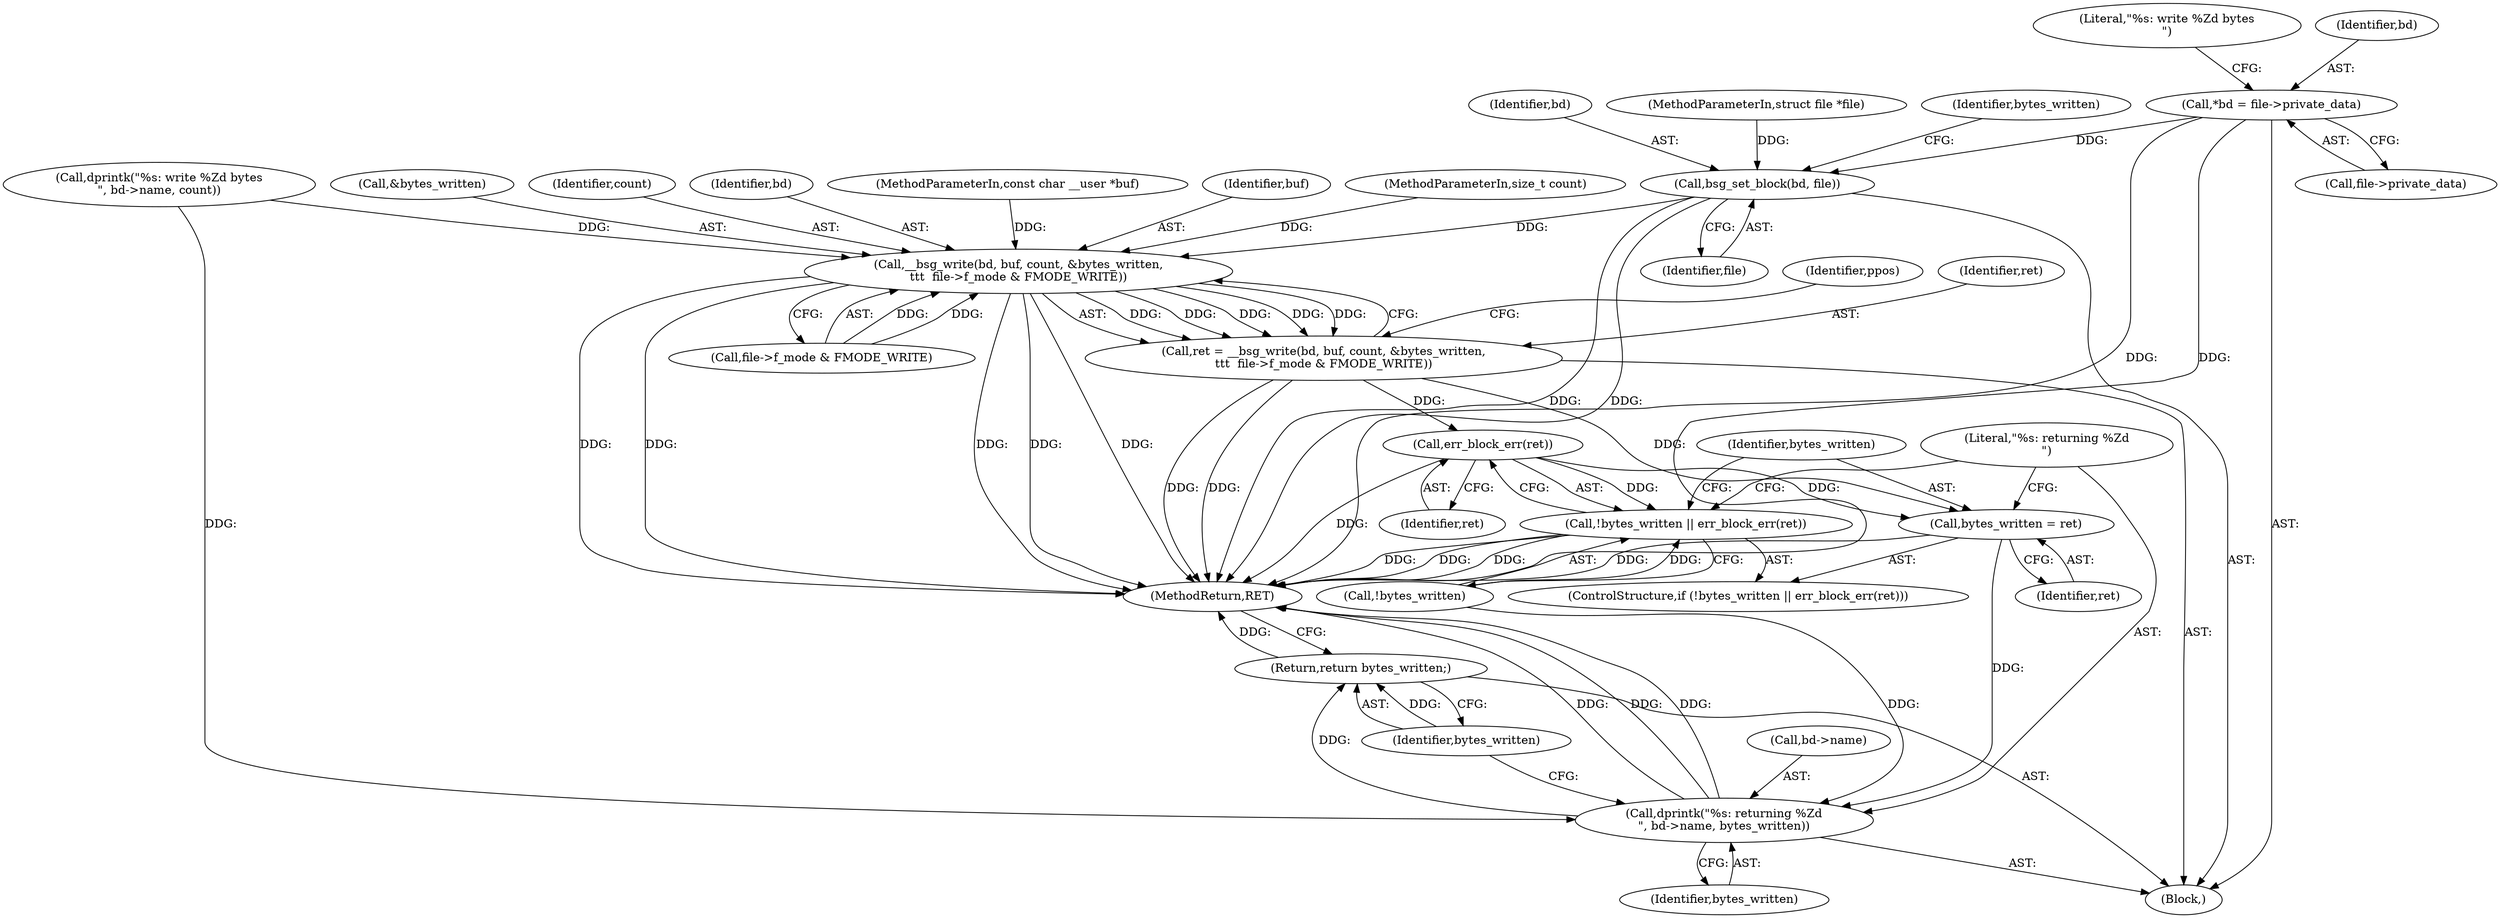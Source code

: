 digraph "0_linux_128394eff343fc6d2f32172f03e24829539c5835@pointer" {
"1000108" [label="(Call,*bd = file->private_data)"];
"1000129" [label="(Call,bsg_set_block(bd, file))"];
"1000137" [label="(Call,__bsg_write(bd, buf, count, &bytes_written,\n\t\t\t  file->f_mode & FMODE_WRITE))"];
"1000135" [label="(Call,ret = __bsg_write(bd, buf, count, &bytes_written,\n\t\t\t  file->f_mode & FMODE_WRITE))"];
"1000156" [label="(Call,err_block_err(ret))"];
"1000153" [label="(Call,!bytes_written || err_block_err(ret))"];
"1000158" [label="(Call,bytes_written = ret)"];
"1000161" [label="(Call,dprintk(\"%s: returning %Zd\n\", bd->name, bytes_written))"];
"1000167" [label="(Return,return bytes_written;)"];
"1000116" [label="(Literal,\"%s: write %Zd bytes\n\")"];
"1000133" [label="(Identifier,bytes_written)"];
"1000143" [label="(Call,file->f_mode & FMODE_WRITE)"];
"1000161" [label="(Call,dprintk(\"%s: returning %Zd\n\", bd->name, bytes_written))"];
"1000156" [label="(Call,err_block_err(ret))"];
"1000137" [label="(Call,__bsg_write(bd, buf, count, &bytes_written,\n\t\t\t  file->f_mode & FMODE_WRITE))"];
"1000168" [label="(Identifier,bytes_written)"];
"1000150" [label="(Identifier,ppos)"];
"1000141" [label="(Call,&bytes_written)"];
"1000152" [label="(ControlStructure,if (!bytes_written || err_block_err(ret)))"];
"1000166" [label="(Identifier,bytes_written)"];
"1000115" [label="(Call,dprintk(\"%s: write %Zd bytes\n\", bd->name, count))"];
"1000159" [label="(Identifier,bytes_written)"];
"1000140" [label="(Identifier,count)"];
"1000110" [label="(Call,file->private_data)"];
"1000162" [label="(Literal,\"%s: returning %Zd\n\")"];
"1000129" [label="(Call,bsg_set_block(bd, file))"];
"1000138" [label="(Identifier,bd)"];
"1000157" [label="(Identifier,ret)"];
"1000108" [label="(Call,*bd = file->private_data)"];
"1000130" [label="(Identifier,bd)"];
"1000135" [label="(Call,ret = __bsg_write(bd, buf, count, &bytes_written,\n\t\t\t  file->f_mode & FMODE_WRITE))"];
"1000103" [label="(MethodParameterIn,const char __user *buf)"];
"1000106" [label="(Block,)"];
"1000139" [label="(Identifier,buf)"];
"1000158" [label="(Call,bytes_written = ret)"];
"1000102" [label="(MethodParameterIn,struct file *file)"];
"1000153" [label="(Call,!bytes_written || err_block_err(ret))"];
"1000163" [label="(Call,bd->name)"];
"1000109" [label="(Identifier,bd)"];
"1000154" [label="(Call,!bytes_written)"];
"1000160" [label="(Identifier,ret)"];
"1000131" [label="(Identifier,file)"];
"1000167" [label="(Return,return bytes_written;)"];
"1000104" [label="(MethodParameterIn,size_t count)"];
"1000169" [label="(MethodReturn,RET)"];
"1000136" [label="(Identifier,ret)"];
"1000108" -> "1000106"  [label="AST: "];
"1000108" -> "1000110"  [label="CFG: "];
"1000109" -> "1000108"  [label="AST: "];
"1000110" -> "1000108"  [label="AST: "];
"1000116" -> "1000108"  [label="CFG: "];
"1000108" -> "1000169"  [label="DDG: "];
"1000108" -> "1000169"  [label="DDG: "];
"1000108" -> "1000129"  [label="DDG: "];
"1000129" -> "1000106"  [label="AST: "];
"1000129" -> "1000131"  [label="CFG: "];
"1000130" -> "1000129"  [label="AST: "];
"1000131" -> "1000129"  [label="AST: "];
"1000133" -> "1000129"  [label="CFG: "];
"1000129" -> "1000169"  [label="DDG: "];
"1000129" -> "1000169"  [label="DDG: "];
"1000102" -> "1000129"  [label="DDG: "];
"1000129" -> "1000137"  [label="DDG: "];
"1000137" -> "1000135"  [label="AST: "];
"1000137" -> "1000143"  [label="CFG: "];
"1000138" -> "1000137"  [label="AST: "];
"1000139" -> "1000137"  [label="AST: "];
"1000140" -> "1000137"  [label="AST: "];
"1000141" -> "1000137"  [label="AST: "];
"1000143" -> "1000137"  [label="AST: "];
"1000135" -> "1000137"  [label="CFG: "];
"1000137" -> "1000169"  [label="DDG: "];
"1000137" -> "1000169"  [label="DDG: "];
"1000137" -> "1000169"  [label="DDG: "];
"1000137" -> "1000169"  [label="DDG: "];
"1000137" -> "1000169"  [label="DDG: "];
"1000137" -> "1000135"  [label="DDG: "];
"1000137" -> "1000135"  [label="DDG: "];
"1000137" -> "1000135"  [label="DDG: "];
"1000137" -> "1000135"  [label="DDG: "];
"1000137" -> "1000135"  [label="DDG: "];
"1000103" -> "1000137"  [label="DDG: "];
"1000115" -> "1000137"  [label="DDG: "];
"1000104" -> "1000137"  [label="DDG: "];
"1000143" -> "1000137"  [label="DDG: "];
"1000143" -> "1000137"  [label="DDG: "];
"1000135" -> "1000106"  [label="AST: "];
"1000136" -> "1000135"  [label="AST: "];
"1000150" -> "1000135"  [label="CFG: "];
"1000135" -> "1000169"  [label="DDG: "];
"1000135" -> "1000169"  [label="DDG: "];
"1000135" -> "1000156"  [label="DDG: "];
"1000135" -> "1000158"  [label="DDG: "];
"1000156" -> "1000153"  [label="AST: "];
"1000156" -> "1000157"  [label="CFG: "];
"1000157" -> "1000156"  [label="AST: "];
"1000153" -> "1000156"  [label="CFG: "];
"1000156" -> "1000169"  [label="DDG: "];
"1000156" -> "1000153"  [label="DDG: "];
"1000156" -> "1000158"  [label="DDG: "];
"1000153" -> "1000152"  [label="AST: "];
"1000153" -> "1000154"  [label="CFG: "];
"1000154" -> "1000153"  [label="AST: "];
"1000159" -> "1000153"  [label="CFG: "];
"1000162" -> "1000153"  [label="CFG: "];
"1000153" -> "1000169"  [label="DDG: "];
"1000153" -> "1000169"  [label="DDG: "];
"1000153" -> "1000169"  [label="DDG: "];
"1000154" -> "1000153"  [label="DDG: "];
"1000158" -> "1000152"  [label="AST: "];
"1000158" -> "1000160"  [label="CFG: "];
"1000159" -> "1000158"  [label="AST: "];
"1000160" -> "1000158"  [label="AST: "];
"1000162" -> "1000158"  [label="CFG: "];
"1000158" -> "1000169"  [label="DDG: "];
"1000158" -> "1000161"  [label="DDG: "];
"1000161" -> "1000106"  [label="AST: "];
"1000161" -> "1000166"  [label="CFG: "];
"1000162" -> "1000161"  [label="AST: "];
"1000163" -> "1000161"  [label="AST: "];
"1000166" -> "1000161"  [label="AST: "];
"1000168" -> "1000161"  [label="CFG: "];
"1000161" -> "1000169"  [label="DDG: "];
"1000161" -> "1000169"  [label="DDG: "];
"1000161" -> "1000169"  [label="DDG: "];
"1000115" -> "1000161"  [label="DDG: "];
"1000154" -> "1000161"  [label="DDG: "];
"1000161" -> "1000167"  [label="DDG: "];
"1000167" -> "1000106"  [label="AST: "];
"1000167" -> "1000168"  [label="CFG: "];
"1000168" -> "1000167"  [label="AST: "];
"1000169" -> "1000167"  [label="CFG: "];
"1000167" -> "1000169"  [label="DDG: "];
"1000168" -> "1000167"  [label="DDG: "];
}
